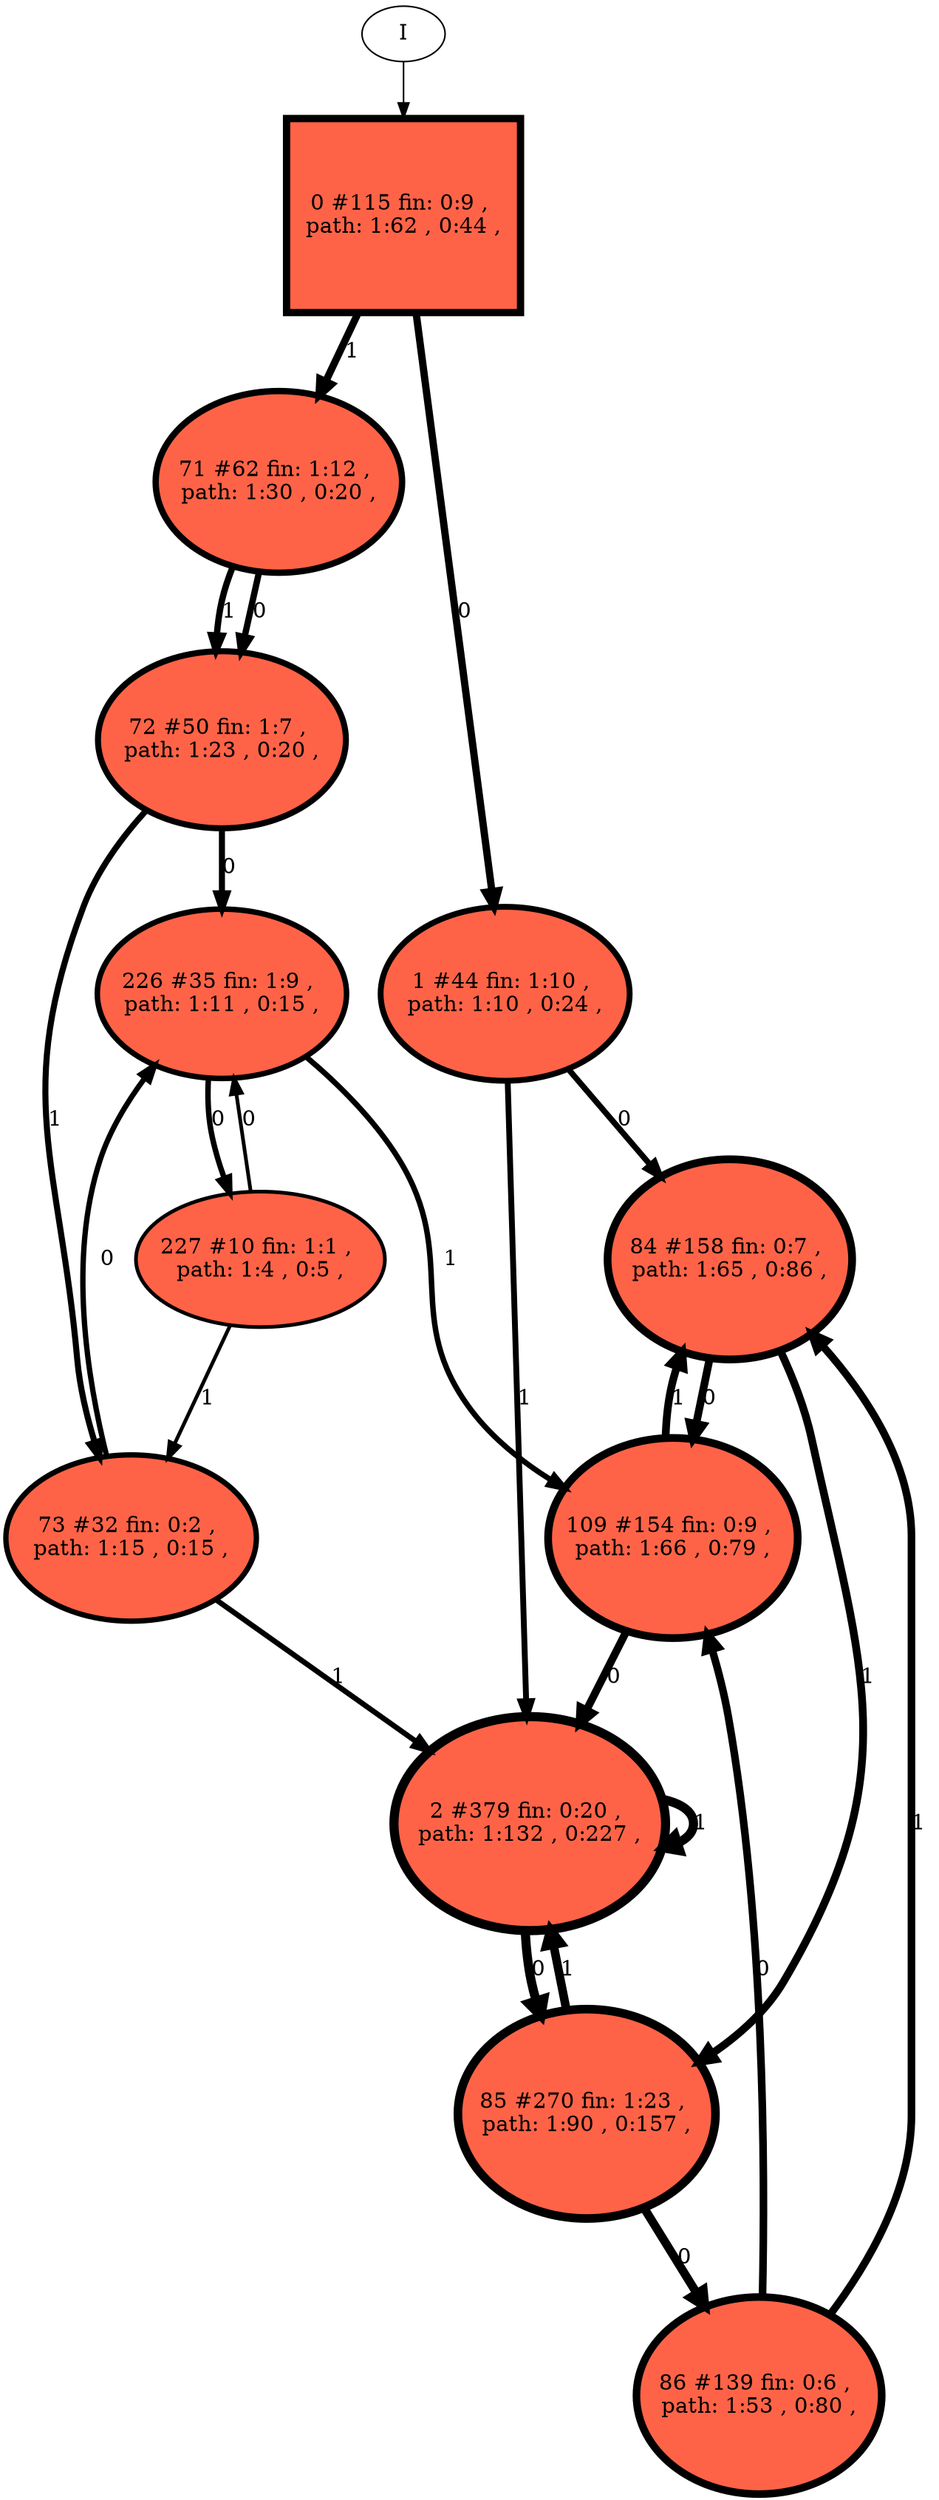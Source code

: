 // produced with flexfringe // 
digraph DFA {
	0 [label="root" shape=box];
		I -> 0;
	0 [ label="0 #115 fin: 0:9 , 
 path: 1:62 , 0:44 , " , style=filled, fillcolor="tomato", width=1.74982, height=1.74982, penwidth=4.75359];
		0 -> 1 [label="0 " , penwidth=4.75359 ];
		0 -> 71 [label="1 " , penwidth=4.75359 ];
	1 [ label="1 #44 fin: 1:10 , 
 path: 1:10 , 0:24 , " , style=filled, fillcolor="tomato", width=1.57, height=1.57, penwidth=3.80666];
		1 -> 84 [label="0 " , penwidth=3.80666 ];
		1 -> 2 [label="1 " , penwidth=3.80666 ];
	71 [ label="71 #62 fin: 1:12 , 
 path: 1:30 , 0:20 , " , style=filled, fillcolor="tomato", width=1.63766, height=1.63766, penwidth=4.14313];
		71 -> 72 [label="0 " , penwidth=4.14313 ];
		71 -> 72 [label="1 " , penwidth=4.14313 ];
	84 [ label="84 #158 fin: 0:7 , 
 path: 1:65 , 0:86 , " , style=filled, fillcolor="tomato", width=1.80318, height=1.80318, penwidth=5.0689];
		84 -> 109 [label="0 " , penwidth=5.0689 ];
		84 -> 85 [label="1 " , penwidth=5.0689 ];
	2 [ label="2 #379 fin: 0:20 , 
 path: 1:132 , 0:227 , " , style=filled, fillcolor="tomato", width=1.93733, height=1.93733, penwidth=5.94017];
		2 -> 85 [label="0 " , penwidth=5.94017 ];
		2 -> 2 [label="1 " , penwidth=5.94017 ];
	72 [ label="72 #50 fin: 1:7 , 
 path: 1:23 , 0:20 , " , style=filled, fillcolor="tomato", width=1.59571, height=1.59571, penwidth=3.93183];
		72 -> 226 [label="0 " , penwidth=3.93183 ];
		72 -> 73 [label="1 " , penwidth=3.93183 ];
	109 [ label="109 #154 fin: 0:9 , 
 path: 1:66 , 0:79 , " , style=filled, fillcolor="tomato", width=1.79897, height=1.79897, penwidth=5.04343];
		109 -> 2 [label="0 " , penwidth=5.04343 ];
		109 -> 84 [label="1 " , penwidth=5.04343 ];
	85 [ label="85 #270 fin: 1:23 , 
 path: 1:90 , 0:157 , " , style=filled, fillcolor="tomato", width=1.88739, height=1.88739, penwidth=5.60212];
		85 -> 86 [label="0 " , penwidth=5.60212 ];
		85 -> 2 [label="1 " , penwidth=5.60212 ];
	226 [ label="226 #35 fin: 1:9 , 
 path: 1:11 , 0:15 , " , style=filled, fillcolor="tomato", width=1.52247, height=1.52247, penwidth=3.58352];
		226 -> 227 [label="0 " , penwidth=3.58352 ];
		226 -> 109 [label="1 " , penwidth=3.58352 ];
	73 [ label="73 #32 fin: 0:2 , 
 path: 1:15 , 0:15 , " , style=filled, fillcolor="tomato", width=1.5033, height=1.5033, penwidth=3.49651];
		73 -> 226 [label="0 " , penwidth=3.49651 ];
		73 -> 2 [label="1 " , penwidth=3.49651 ];
	86 [ label="86 #139 fin: 0:6 , 
 path: 1:53 , 0:80 , " , style=filled, fillcolor="tomato", width=1.78199, height=1.78199, penwidth=4.94164];
		86 -> 109 [label="0 " , penwidth=4.94164 ];
		86 -> 84 [label="1 " , penwidth=4.94164 ];
	227 [ label="227 #10 fin: 1:1 , 
 path: 1:4 , 0:5 , " , style=filled, fillcolor="tomato", width=1.22316, height=1.22316, penwidth=2.3979];
		227 -> 226 [label="0 " , penwidth=2.3979 ];
		227 -> 73 [label="1 " , penwidth=2.3979 ];
}
